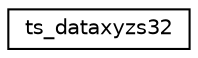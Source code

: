 digraph "Graphical Class Hierarchy"
{
  edge [fontname="Helvetica",fontsize="10",labelfontname="Helvetica",labelfontsize="10"];
  node [fontname="Helvetica",fontsize="10",shape=record];
  rankdir="LR";
  Node1 [label="ts_dataxyzs32",height=0.2,width=0.4,color="black", fillcolor="white", style="filled",URL="$structts__dataxyzs32.html",tooltip="3-axis data as S32 "];
}
